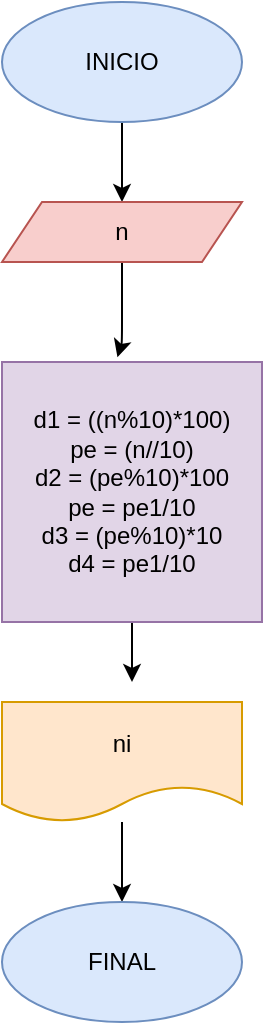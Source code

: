 <mxfile>
    <diagram id="CCo-YjaJ-RctAzko7mYi" name="Página-1">
        <mxGraphModel dx="482" dy="303" grid="1" gridSize="10" guides="1" tooltips="1" connect="1" arrows="1" fold="1" page="1" pageScale="1" pageWidth="827" pageHeight="1169" math="0" shadow="0">
            <root>
                <mxCell id="0"/>
                <mxCell id="1" parent="0"/>
                <mxCell id="2" style="edgeStyle=none;html=1;entryX=0.5;entryY=0;entryDx=0;entryDy=0;" edge="1" parent="1" source="3" target="5">
                    <mxGeometry relative="1" as="geometry"/>
                </mxCell>
                <mxCell id="3" value="INICIO" style="ellipse;whiteSpace=wrap;html=1;fillColor=#dae8fc;strokeColor=#6c8ebf;" vertex="1" parent="1">
                    <mxGeometry x="180" width="120" height="60" as="geometry"/>
                </mxCell>
                <mxCell id="4" style="edgeStyle=none;html=1;entryX=0.444;entryY=-0.018;entryDx=0;entryDy=0;entryPerimeter=0;" edge="1" parent="1" source="5" target="7">
                    <mxGeometry relative="1" as="geometry">
                        <Array as="points">
                            <mxPoint x="240" y="170"/>
                        </Array>
                    </mxGeometry>
                </mxCell>
                <mxCell id="5" value="n" style="shape=parallelogram;perimeter=parallelogramPerimeter;whiteSpace=wrap;html=1;fixedSize=1;fillColor=#f8cecc;strokeColor=#b85450;" vertex="1" parent="1">
                    <mxGeometry x="180" y="100" width="120" height="30" as="geometry"/>
                </mxCell>
                <mxCell id="6" style="edgeStyle=none;html=1;" edge="1" parent="1" source="7">
                    <mxGeometry relative="1" as="geometry">
                        <mxPoint x="245" y="340.0" as="targetPoint"/>
                    </mxGeometry>
                </mxCell>
                <mxCell id="7" value="d1 = ((n%10)*100)&lt;br&gt;pe = (n//10)&lt;br&gt;d2 = (pe%10)*100&lt;br&gt;pe = pe1/10&lt;br&gt;d3 = (pe%10)*10&lt;br&gt;d4 = pe1/10" style="whiteSpace=wrap;html=1;aspect=fixed;fillColor=#e1d5e7;strokeColor=#9673a6;" vertex="1" parent="1">
                    <mxGeometry x="180" y="180" width="130" height="130" as="geometry"/>
                </mxCell>
                <mxCell id="8" style="edgeStyle=none;html=1;entryX=0.5;entryY=0;entryDx=0;entryDy=0;" edge="1" parent="1" source="9" target="10">
                    <mxGeometry relative="1" as="geometry"/>
                </mxCell>
                <mxCell id="9" value="ni" style="shape=document;whiteSpace=wrap;html=1;boundedLbl=1;fillColor=#ffe6cc;strokeColor=#d79b00;" vertex="1" parent="1">
                    <mxGeometry x="180" y="350" width="120" height="60" as="geometry"/>
                </mxCell>
                <mxCell id="10" value="FINAL" style="ellipse;whiteSpace=wrap;html=1;fillColor=#dae8fc;strokeColor=#6c8ebf;" vertex="1" parent="1">
                    <mxGeometry x="180" y="450" width="120" height="60" as="geometry"/>
                </mxCell>
            </root>
        </mxGraphModel>
    </diagram>
</mxfile>